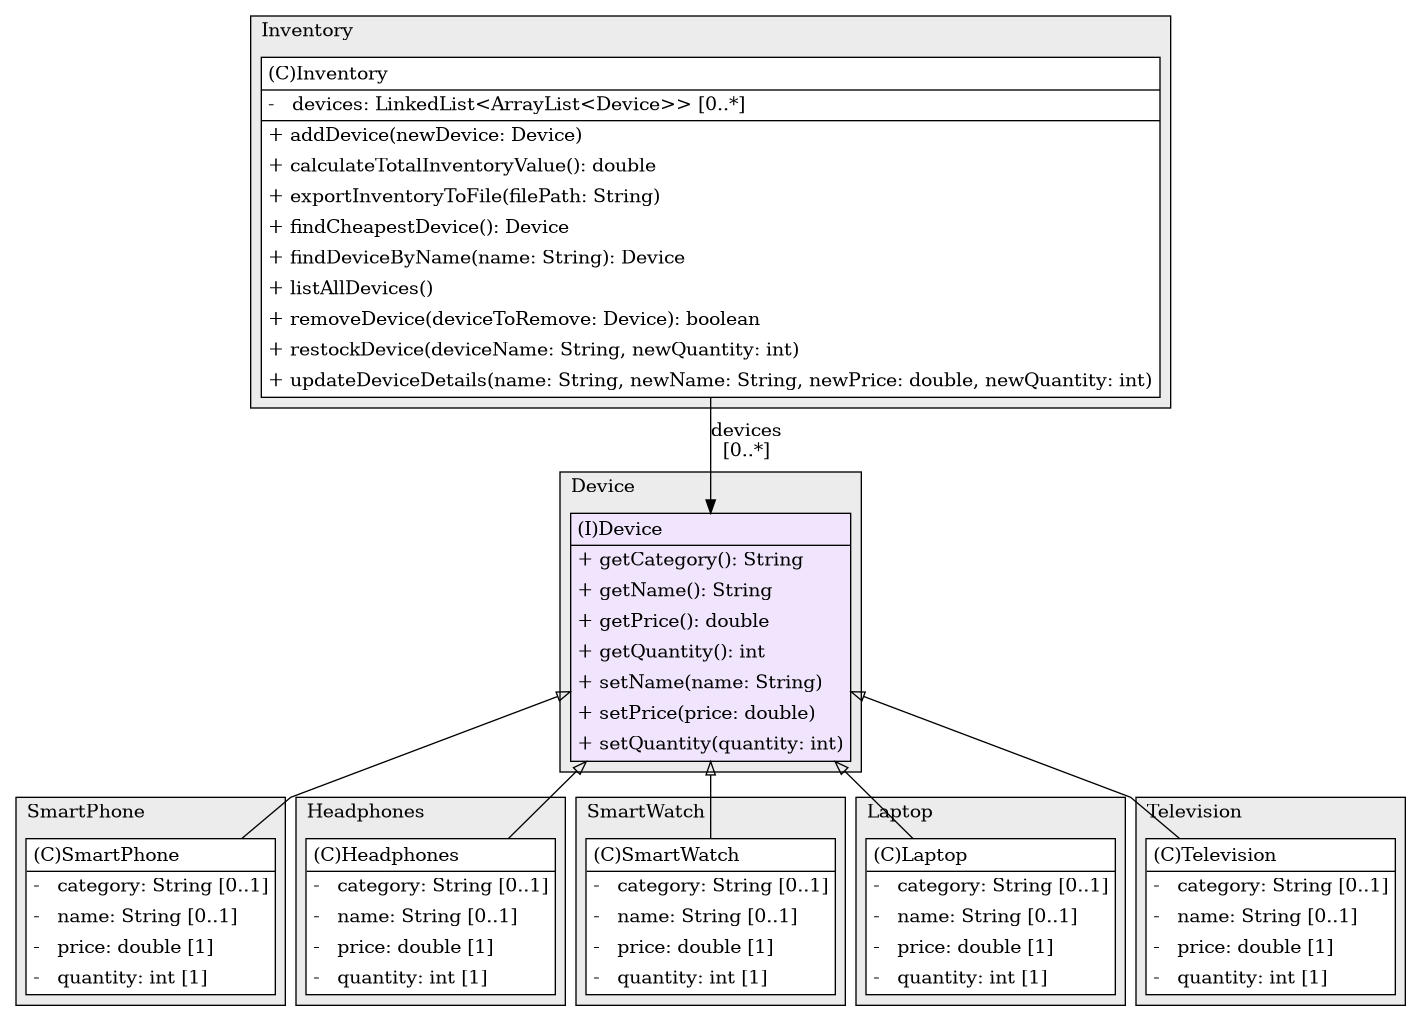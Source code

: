 @startuml

/' diagram meta data start
config=StructureConfiguration;
{
  "projectClassification": {
    "searchMode": "OpenProject", // OpenProject, AllProjects
    "includedProjects": "",
    "pathEndKeywords": "*.impl",
    "isClientPath": "",
    "isClientName": "",
    "isTestPath": "",
    "isTestName": "",
    "isMappingPath": "",
    "isMappingName": "",
    "isDataAccessPath": "",
    "isDataAccessName": "",
    "isDataStructurePath": "",
    "isDataStructureName": "",
    "isInterfaceStructuresPath": "",
    "isInterfaceStructuresName": "",
    "isEntryPointPath": "",
    "isEntryPointName": "",
    "treatFinalFieldsAsMandatory": false
  },
  "graphRestriction": {
    "classPackageExcludeFilter": "",
    "classPackageIncludeFilter": "",
    "classNameExcludeFilter": "",
    "classNameIncludeFilter": "",
    "methodNameExcludeFilter": "",
    "methodNameIncludeFilter": "",
    "removeByInheritance": "", // inheritance/annotation based filtering is done in a second step
    "removeByAnnotation": "",
    "removeByClassPackage": "", // cleanup the graph after inheritance/annotation based filtering is done
    "removeByClassName": "",
    "cutMappings": false,
    "cutEnum": true,
    "cutTests": true,
    "cutClient": true,
    "cutDataAccess": false,
    "cutInterfaceStructures": false,
    "cutDataStructures": false,
    "cutGetterAndSetter": true,
    "cutConstructors": true
  },
  "graphTraversal": {
    "forwardDepth": 6,
    "backwardDepth": 6,
    "classPackageExcludeFilter": "",
    "classPackageIncludeFilter": "",
    "classNameExcludeFilter": "",
    "classNameIncludeFilter": "",
    "methodNameExcludeFilter": "",
    "methodNameIncludeFilter": "",
    "hideMappings": false,
    "hideDataStructures": false,
    "hidePrivateMethods": true,
    "hideInterfaceCalls": true, // indirection: implementation -> interface (is hidden) -> implementation
    "onlyShowApplicationEntryPoints": false, // root node is included
    "useMethodCallsForStructureDiagram": "ForwardOnly" // ForwardOnly, BothDirections, No
  },
  "details": {
    "aggregation": "GroupByClass", // ByClass, GroupByClass, None
    "showClassGenericTypes": true,
    "showMethods": true,
    "showMethodParameterNames": true,
    "showMethodParameterTypes": true,
    "showMethodReturnType": true,
    "showPackageLevels": 2,
    "showDetailedClassStructure": true
  },
  "rootClass": "Device",
  "extensionCallbackMethod": "" // qualified.class.name#methodName - signature: public static String method(String)
}
diagram meta data end '/



digraph g {
    rankdir="TB"
    splines=polyline


'nodes
subgraph cluster_16631492 {
   	label=Inventory
	labeljust=l
	fillcolor="#ececec"
	style=filled

   Inventory16631492[
	label=<<TABLE BORDER="1" CELLBORDER="0" CELLPADDING="4" CELLSPACING="0">
<TR><TD ALIGN="LEFT" >(C)Inventory</TD></TR>
<HR/>
<TR><TD ALIGN="LEFT" >-   devices: LinkedList&lt;ArrayList&lt;Device&gt;&gt; [0..*]</TD></TR>
<HR/>
<TR><TD ALIGN="LEFT" >+ addDevice(newDevice: Device)</TD></TR>
<TR><TD ALIGN="LEFT" >+ calculateTotalInventoryValue(): double</TD></TR>
<TR><TD ALIGN="LEFT" >+ exportInventoryToFile(filePath: String)</TD></TR>
<TR><TD ALIGN="LEFT" >+ findCheapestDevice(): Device</TD></TR>
<TR><TD ALIGN="LEFT" >+ findDeviceByName(name: String): Device</TD></TR>
<TR><TD ALIGN="LEFT" >+ listAllDevices()</TD></TR>
<TR><TD ALIGN="LEFT" >+ removeDevice(deviceToRemove: Device): boolean</TD></TR>
<TR><TD ALIGN="LEFT" >+ restockDevice(deviceName: String, newQuantity: int)</TD></TR>
<TR><TD ALIGN="LEFT" >+ updateDeviceDetails(name: String, newName: String, newPrice: double, newQuantity: int)</TD></TR>
</TABLE>>
	style=filled
	margin=0
	shape=plaintext
	fillcolor="#FFFFFF"
];
}

subgraph cluster_173394245 {
   	label=SmartPhone
	labeljust=l
	fillcolor="#ececec"
	style=filled

   SmartPhone173394245[
	label=<<TABLE BORDER="1" CELLBORDER="0" CELLPADDING="4" CELLSPACING="0">
<TR><TD ALIGN="LEFT" >(C)SmartPhone</TD></TR>
<HR/>
<TR><TD ALIGN="LEFT" >-   category: String [0..1]</TD></TR>
<TR><TD ALIGN="LEFT" >-   name: String [0..1]</TD></TR>
<TR><TD ALIGN="LEFT" >-   price: double [1]</TD></TR>
<TR><TD ALIGN="LEFT" >-   quantity: int [1]</TD></TR>
</TABLE>>
	style=filled
	margin=0
	shape=plaintext
	fillcolor="#FFFFFF"
];
}

subgraph cluster_17485115 {
   	label=Headphones
	labeljust=l
	fillcolor="#ececec"
	style=filled

   Headphones17485115[
	label=<<TABLE BORDER="1" CELLBORDER="0" CELLPADDING="4" CELLSPACING="0">
<TR><TD ALIGN="LEFT" >(C)Headphones</TD></TR>
<HR/>
<TR><TD ALIGN="LEFT" >-   category: String [0..1]</TD></TR>
<TR><TD ALIGN="LEFT" >-   name: String [0..1]</TD></TR>
<TR><TD ALIGN="LEFT" >-   price: double [1]</TD></TR>
<TR><TD ALIGN="LEFT" >-   quantity: int [1]</TD></TR>
</TABLE>>
	style=filled
	margin=0
	shape=plaintext
	fillcolor="#FFFFFF"
];
}

subgraph cluster_179654822 {
   	label=SmartWatch
	labeljust=l
	fillcolor="#ececec"
	style=filled

   SmartWatch179654822[
	label=<<TABLE BORDER="1" CELLBORDER="0" CELLPADDING="4" CELLSPACING="0">
<TR><TD ALIGN="LEFT" >(C)SmartWatch</TD></TR>
<HR/>
<TR><TD ALIGN="LEFT" >-   category: String [0..1]</TD></TR>
<TR><TD ALIGN="LEFT" >-   name: String [0..1]</TD></TR>
<TR><TD ALIGN="LEFT" >-   price: double [1]</TD></TR>
<TR><TD ALIGN="LEFT" >-   quantity: int [1]</TD></TR>
</TABLE>>
	style=filled
	margin=0
	shape=plaintext
	fillcolor="#FFFFFF"
];
}

subgraph cluster_2026118662 {
   	label=Laptop
	labeljust=l
	fillcolor="#ececec"
	style=filled

   Laptop2026118662[
	label=<<TABLE BORDER="1" CELLBORDER="0" CELLPADDING="4" CELLSPACING="0">
<TR><TD ALIGN="LEFT" >(C)Laptop</TD></TR>
<HR/>
<TR><TD ALIGN="LEFT" >-   category: String [0..1]</TD></TR>
<TR><TD ALIGN="LEFT" >-   name: String [0..1]</TD></TR>
<TR><TD ALIGN="LEFT" >-   price: double [1]</TD></TR>
<TR><TD ALIGN="LEFT" >-   quantity: int [1]</TD></TR>
</TABLE>>
	style=filled
	margin=0
	shape=plaintext
	fillcolor="#FFFFFF"
];
}

subgraph cluster_2043677302 {
   	label=Device
	labeljust=l
	fillcolor="#ececec"
	style=filled

   Device2043677302[
	label=<<TABLE BORDER="1" CELLBORDER="0" CELLPADDING="4" CELLSPACING="0">
<TR><TD ALIGN="LEFT" >(I)Device</TD></TR>
<HR/>
<TR><TD ALIGN="LEFT" >+ getCategory(): String</TD></TR>
<TR><TD ALIGN="LEFT" >+ getName(): String</TD></TR>
<TR><TD ALIGN="LEFT" >+ getPrice(): double</TD></TR>
<TR><TD ALIGN="LEFT" >+ getQuantity(): int</TD></TR>
<TR><TD ALIGN="LEFT" >+ setName(name: String)</TD></TR>
<TR><TD ALIGN="LEFT" >+ setPrice(price: double)</TD></TR>
<TR><TD ALIGN="LEFT" >+ setQuantity(quantity: int)</TD></TR>
</TABLE>>
	style=filled
	margin=0
	shape=plaintext
	fillcolor="#F1E5FD"
];
}

subgraph cluster_675714098 {
   	label=Television
	labeljust=l
	fillcolor="#ececec"
	style=filled

   Television675714098[
	label=<<TABLE BORDER="1" CELLBORDER="0" CELLPADDING="4" CELLSPACING="0">
<TR><TD ALIGN="LEFT" >(C)Television</TD></TR>
<HR/>
<TR><TD ALIGN="LEFT" >-   category: String [0..1]</TD></TR>
<TR><TD ALIGN="LEFT" >-   name: String [0..1]</TD></TR>
<TR><TD ALIGN="LEFT" >-   price: double [1]</TD></TR>
<TR><TD ALIGN="LEFT" >-   quantity: int [1]</TD></TR>
</TABLE>>
	style=filled
	margin=0
	shape=plaintext
	fillcolor="#FFFFFF"
];
}

'edges
Device2043677302 -> Headphones17485115[arrowhead=none, arrowtail=empty, dir=both];
Device2043677302 -> Laptop2026118662[arrowhead=none, arrowtail=empty, dir=both];
Device2043677302 -> SmartPhone173394245[arrowhead=none, arrowtail=empty, dir=both];
Device2043677302 -> SmartWatch179654822[arrowhead=none, arrowtail=empty, dir=both];
Device2043677302 -> Television675714098[arrowhead=none, arrowtail=empty, dir=both];
Inventory16631492 -> Device2043677302[label="devices
[0..*]"];

}
@enduml